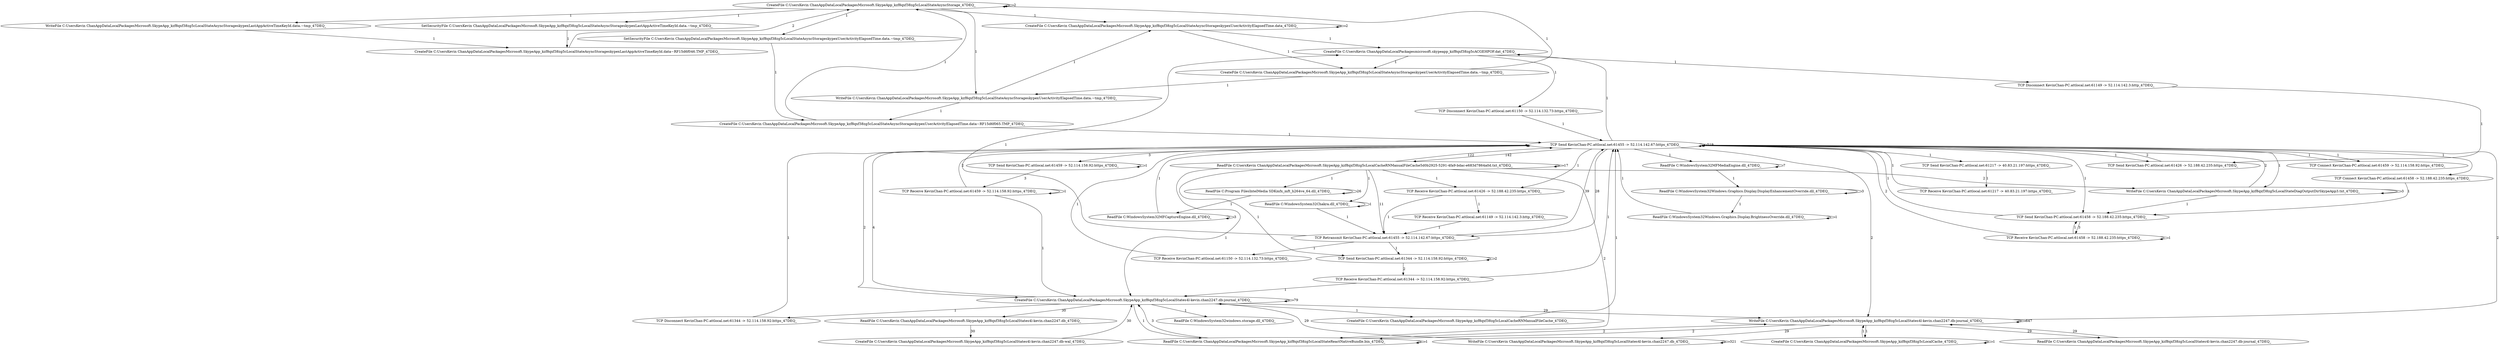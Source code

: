 strict digraph G {
  "CreateFile C:\Users\Kevin Chan\AppData\Local\Packages\Microsoft.SkypeApp_kzf8qxf38zg5c\LocalState\AsyncStorage_47DEQ_";
  "SetSecurityFile C:\Users\Kevin Chan\AppData\Local\Packages\Microsoft.SkypeApp_kzf8qxf38zg5c\LocalState\AsyncStorage\skypexLastAppActiveTimeKeyId.data.~tmp_47DEQ_";
  "CreateFile C:\Users\Kevin Chan\AppData\Local\Packages\Microsoft.SkypeApp_kzf8qxf38zg5c\LocalState\AsyncStorage\skypexLastAppActiveTimeKeyId.data~RF15d6f046.TMP_47DEQ_";
  "WriteFile C:\Users\Kevin Chan\AppData\Local\Packages\Microsoft.SkypeApp_kzf8qxf38zg5c\LocalState\AsyncStorage\skypexLastAppActiveTimeKeyId.data.~tmp_47DEQ_";
  "CreateFile C:\Users\Kevin Chan\AppData\Local\Packages\Microsoft.SkypeApp_kzf8qxf38zg5c\LocalState\AsyncStorage\skypexUserActivityElapsedTime.data_47DEQ_";
  "CreateFile C:\Users\Kevin Chan\AppData\Local\Packages\microsoft.skypeapp_kzf8qxf38zg5c\AC\GEH\POF.dat_47DEQ_";
  "CreateFile C:\Users\Kevin Chan\AppData\Local\Packages\Microsoft.SkypeApp_kzf8qxf38zg5c\LocalState\AsyncStorage\skypexUserActivityElapsedTime.data.~tmp_47DEQ_";
  "WriteFile C:\Users\Kevin Chan\AppData\Local\Packages\Microsoft.SkypeApp_kzf8qxf38zg5c\LocalState\AsyncStorage\skypexUserActivityElapsedTime.data.~tmp_47DEQ_";
  "SetSecurityFile C:\Users\Kevin Chan\AppData\Local\Packages\Microsoft.SkypeApp_kzf8qxf38zg5c\LocalState\AsyncStorage\skypexUserActivityElapsedTime.data.~tmp_47DEQ_";
  "CreateFile C:\Users\Kevin Chan\AppData\Local\Packages\Microsoft.SkypeApp_kzf8qxf38zg5c\LocalState\AsyncStorage\skypexUserActivityElapsedTime.data~RF15d6f065.TMP_47DEQ_";
  "TCP Send KevinChan-PC.attlocal.net:61455 -&gt; 52.114.142.67:https_47DEQ_";
  "ReadFile C:\Users\Kevin Chan\AppData\Local\Packages\Microsoft.SkypeApp_kzf8qxf38zg5c\LocalCache\RNManualFileCache\5d0b2925-5291-4fa9-bdac-e683d7864a0d.txt_47DEQ_";
  "TCP Retransmit KevinChan-PC.attlocal.net:61455 -&gt; 52.114.142.67:https_47DEQ_";
  "TCP Send KevinChan-PC.attlocal.net:61344 -&gt; 52.114.158.92:https_47DEQ_";
  "TCP Receive KevinChan-PC.attlocal.net:61344 -&gt; 52.114.158.92:https_47DEQ_";
  "CreateFile C:\Users\Kevin Chan\AppData\Local\Packages\Microsoft.SkypeApp_kzf8qxf38zg5c\LocalState\s4l-kevin.chan2247.db-journal_47DEQ_";
  "ReadFile C:\Users\Kevin Chan\AppData\Local\Packages\Microsoft.SkypeApp_kzf8qxf38zg5c\LocalState\s4l-kevin.chan2247.db_47DEQ_";
  "CreateFile C:\Users\Kevin Chan\AppData\Local\Packages\Microsoft.SkypeApp_kzf8qxf38zg5c\LocalState\s4l-kevin.chan2247.db-wal_47DEQ_";
  "WriteFile C:\Users\Kevin Chan\AppData\Local\Packages\Microsoft.SkypeApp_kzf8qxf38zg5c\LocalState\s4l-kevin.chan2247.db-journal_47DEQ_";
  "ReadFile C:\Users\Kevin Chan\AppData\Local\Packages\Microsoft.SkypeApp_kzf8qxf38zg5c\LocalState\s4l-kevin.chan2247.db-journal_47DEQ_";
  "WriteFile C:\Users\Kevin Chan\AppData\Local\Packages\Microsoft.SkypeApp_kzf8qxf38zg5c\LocalState\s4l-kevin.chan2247.db_47DEQ_";
  "ReadFile C:\Windows\System32\Chakra.dll_47DEQ_";
  "WriteFile C:\Users\Kevin Chan\AppData\Local\Packages\Microsoft.SkypeApp_kzf8qxf38zg5c\LocalState\DiagOutputDir\SkypeApp3.txt_47DEQ_";
  "TCP Disconnect KevinChan-PC.attlocal.net:61344 -&gt; 52.114.158.92:https_47DEQ_";
  "CreateFile C:\Users\Kevin Chan\AppData\Local\Packages\Microsoft.SkypeApp_kzf8qxf38zg5c\LocalCache_47DEQ_";
  "CreateFile C:\Users\Kevin Chan\AppData\Local\Packages\Microsoft.SkypeApp_kzf8qxf38zg5c\LocalCache\RNManualFileCache_47DEQ_";
  "ReadFile C:\Windows\System32\MFMediaEngine.dll_47DEQ_";
  "ReadFile C:\Windows\System32\Windows.Graphics.Display.DisplayEnhancementOverride.dll_47DEQ_";
  "ReadFile C:\Windows\System32\Windows.Graphics.Display.BrightnessOverride.dll_47DEQ_";
  "ReadFile C:\Program Files\Intel\Media SDK\mfx_mft_h264ve_64.dll_47DEQ_";
  "ReadFile C:\Windows\System32\MFCaptureEngine.dll_47DEQ_";
  "TCP Send KevinChan-PC.attlocal.net:61217 -&gt; 40.83.21.197:https_47DEQ_";
  "TCP Receive KevinChan-PC.attlocal.net:61217 -&gt; 40.83.21.197:https_47DEQ_";
  "TCP Receive KevinChan-PC.attlocal.net:61426 -&gt; 52.188.42.235:https_47DEQ_";
  "TCP Receive KevinChan-PC.attlocal.net:61149 -&gt; 52.114.142.3:http_47DEQ_";
  "TCP Disconnect KevinChan-PC.attlocal.net:61149 -&gt; 52.114.142.3:http_47DEQ_";
  "TCP Send KevinChan-PC.attlocal.net:61426 -&gt; 52.188.42.235:https_47DEQ_";
  "ReadFile C:\Users\Kevin Chan\AppData\Local\Packages\Microsoft.SkypeApp_kzf8qxf38zg5c\LocalState\ReactNativeBundle.bin_47DEQ_";
  "TCP Connect KevinChan-PC.attlocal.net:61458 -&gt; 52.188.42.235:https_47DEQ_";
  "TCP Send KevinChan-PC.attlocal.net:61458 -&gt; 52.188.42.235:https_47DEQ_";
  "TCP Receive KevinChan-PC.attlocal.net:61458 -&gt; 52.188.42.235:https_47DEQ_";
  "TCP Connect KevinChan-PC.attlocal.net:61459 -&gt; 52.114.158.92:https_47DEQ_";
  "TCP Send KevinChan-PC.attlocal.net:61459 -&gt; 52.114.158.92:https_47DEQ_";
  "TCP Receive KevinChan-PC.attlocal.net:61459 -&gt; 52.114.158.92:https_47DEQ_";
  "TCP Receive KevinChan-PC.attlocal.net:61150 -&gt; 52.114.132.73:https_47DEQ_";
  "TCP Disconnect KevinChan-PC.attlocal.net:61150 -&gt; 52.114.132.73:https_47DEQ_";
  "ReadFile C:\Windows\System32\windows.storage.dll_47DEQ_";
  "CreateFile C:\Users\Kevin Chan\AppData\Local\Packages\Microsoft.SkypeApp_kzf8qxf38zg5c\LocalState\AsyncStorage_47DEQ_" -> "SetSecurityFile C:\Users\Kevin Chan\AppData\Local\Packages\Microsoft.SkypeApp_kzf8qxf38zg5c\LocalState\AsyncStorage\skypexLastAppActiveTimeKeyId.data.~tmp_47DEQ_" [ label="1" ];
  "SetSecurityFile C:\Users\Kevin Chan\AppData\Local\Packages\Microsoft.SkypeApp_kzf8qxf38zg5c\LocalState\AsyncStorage\skypexLastAppActiveTimeKeyId.data.~tmp_47DEQ_" -> "CreateFile C:\Users\Kevin Chan\AppData\Local\Packages\Microsoft.SkypeApp_kzf8qxf38zg5c\LocalState\AsyncStorage\skypexLastAppActiveTimeKeyId.data~RF15d6f046.TMP_47DEQ_" [ label="1" ];
  "CreateFile C:\Users\Kevin Chan\AppData\Local\Packages\Microsoft.SkypeApp_kzf8qxf38zg5c\LocalState\AsyncStorage\skypexLastAppActiveTimeKeyId.data~RF15d6f046.TMP_47DEQ_" -> "CreateFile C:\Users\Kevin Chan\AppData\Local\Packages\Microsoft.SkypeApp_kzf8qxf38zg5c\LocalState\AsyncStorage_47DEQ_" [ label="2" ];
  "CreateFile C:\Users\Kevin Chan\AppData\Local\Packages\Microsoft.SkypeApp_kzf8qxf38zg5c\LocalState\AsyncStorage_47DEQ_" -> "CreateFile C:\Users\Kevin Chan\AppData\Local\Packages\Microsoft.SkypeApp_kzf8qxf38zg5c\LocalState\AsyncStorage_47DEQ_" [ label="2" ];
  "CreateFile C:\Users\Kevin Chan\AppData\Local\Packages\Microsoft.SkypeApp_kzf8qxf38zg5c\LocalState\AsyncStorage_47DEQ_" -> "WriteFile C:\Users\Kevin Chan\AppData\Local\Packages\Microsoft.SkypeApp_kzf8qxf38zg5c\LocalState\AsyncStorage\skypexLastAppActiveTimeKeyId.data.~tmp_47DEQ_" [ label="1" ];
  "WriteFile C:\Users\Kevin Chan\AppData\Local\Packages\Microsoft.SkypeApp_kzf8qxf38zg5c\LocalState\AsyncStorage\skypexLastAppActiveTimeKeyId.data.~tmp_47DEQ_" -> "CreateFile C:\Users\Kevin Chan\AppData\Local\Packages\Microsoft.SkypeApp_kzf8qxf38zg5c\LocalState\AsyncStorage\skypexLastAppActiveTimeKeyId.data~RF15d6f046.TMP_47DEQ_" [ label="1" ];
  "CreateFile C:\Users\Kevin Chan\AppData\Local\Packages\Microsoft.SkypeApp_kzf8qxf38zg5c\LocalState\AsyncStorage_47DEQ_" -> "CreateFile C:\Users\Kevin Chan\AppData\Local\Packages\Microsoft.SkypeApp_kzf8qxf38zg5c\LocalState\AsyncStorage\skypexUserActivityElapsedTime.data_47DEQ_" [ label="1" ];
  "CreateFile C:\Users\Kevin Chan\AppData\Local\Packages\Microsoft.SkypeApp_kzf8qxf38zg5c\LocalState\AsyncStorage\skypexUserActivityElapsedTime.data_47DEQ_" -> "CreateFile C:\Users\Kevin Chan\AppData\Local\Packages\Microsoft.SkypeApp_kzf8qxf38zg5c\LocalState\AsyncStorage\skypexUserActivityElapsedTime.data_47DEQ_" [ label="2" ];
  "CreateFile C:\Users\Kevin Chan\AppData\Local\Packages\Microsoft.SkypeApp_kzf8qxf38zg5c\LocalState\AsyncStorage\skypexUserActivityElapsedTime.data_47DEQ_" -> "CreateFile C:\Users\Kevin Chan\AppData\Local\Packages\microsoft.skypeapp_kzf8qxf38zg5c\AC\GEH\POF.dat_47DEQ_" [ label="1" ];
  "CreateFile C:\Users\Kevin Chan\AppData\Local\Packages\microsoft.skypeapp_kzf8qxf38zg5c\AC\GEH\POF.dat_47DEQ_" -> "CreateFile C:\Users\Kevin Chan\AppData\Local\Packages\Microsoft.SkypeApp_kzf8qxf38zg5c\LocalState\AsyncStorage\skypexUserActivityElapsedTime.data.~tmp_47DEQ_" [ label="1" ];
  "CreateFile C:\Users\Kevin Chan\AppData\Local\Packages\Microsoft.SkypeApp_kzf8qxf38zg5c\LocalState\AsyncStorage\skypexUserActivityElapsedTime.data.~tmp_47DEQ_" -> "WriteFile C:\Users\Kevin Chan\AppData\Local\Packages\Microsoft.SkypeApp_kzf8qxf38zg5c\LocalState\AsyncStorage\skypexUserActivityElapsedTime.data.~tmp_47DEQ_" [ label="1" ];
  "WriteFile C:\Users\Kevin Chan\AppData\Local\Packages\Microsoft.SkypeApp_kzf8qxf38zg5c\LocalState\AsyncStorage\skypexUserActivityElapsedTime.data.~tmp_47DEQ_" -> "CreateFile C:\Users\Kevin Chan\AppData\Local\Packages\Microsoft.SkypeApp_kzf8qxf38zg5c\LocalState\AsyncStorage\skypexUserActivityElapsedTime.data_47DEQ_" [ label="1" ];
  "CreateFile C:\Users\Kevin Chan\AppData\Local\Packages\Microsoft.SkypeApp_kzf8qxf38zg5c\LocalState\AsyncStorage\skypexUserActivityElapsedTime.data_47DEQ_" -> "CreateFile C:\Users\Kevin Chan\AppData\Local\Packages\Microsoft.SkypeApp_kzf8qxf38zg5c\LocalState\AsyncStorage\skypexUserActivityElapsedTime.data.~tmp_47DEQ_" [ label="1" ];
  "CreateFile C:\Users\Kevin Chan\AppData\Local\Packages\Microsoft.SkypeApp_kzf8qxf38zg5c\LocalState\AsyncStorage\skypexUserActivityElapsedTime.data.~tmp_47DEQ_" -> "CreateFile C:\Users\Kevin Chan\AppData\Local\Packages\Microsoft.SkypeApp_kzf8qxf38zg5c\LocalState\AsyncStorage_47DEQ_" [ label="1" ];
  "CreateFile C:\Users\Kevin Chan\AppData\Local\Packages\Microsoft.SkypeApp_kzf8qxf38zg5c\LocalState\AsyncStorage_47DEQ_" -> "SetSecurityFile C:\Users\Kevin Chan\AppData\Local\Packages\Microsoft.SkypeApp_kzf8qxf38zg5c\LocalState\AsyncStorage\skypexUserActivityElapsedTime.data.~tmp_47DEQ_" [ label="1" ];
  "SetSecurityFile C:\Users\Kevin Chan\AppData\Local\Packages\Microsoft.SkypeApp_kzf8qxf38zg5c\LocalState\AsyncStorage\skypexUserActivityElapsedTime.data.~tmp_47DEQ_" -> "CreateFile C:\Users\Kevin Chan\AppData\Local\Packages\Microsoft.SkypeApp_kzf8qxf38zg5c\LocalState\AsyncStorage\skypexUserActivityElapsedTime.data~RF15d6f065.TMP_47DEQ_" [ label="1" ];
  "CreateFile C:\Users\Kevin Chan\AppData\Local\Packages\Microsoft.SkypeApp_kzf8qxf38zg5c\LocalState\AsyncStorage\skypexUserActivityElapsedTime.data~RF15d6f065.TMP_47DEQ_" -> "CreateFile C:\Users\Kevin Chan\AppData\Local\Packages\Microsoft.SkypeApp_kzf8qxf38zg5c\LocalState\AsyncStorage_47DEQ_" [ label="1" ];
  "CreateFile C:\Users\Kevin Chan\AppData\Local\Packages\Microsoft.SkypeApp_kzf8qxf38zg5c\LocalState\AsyncStorage_47DEQ_" -> "WriteFile C:\Users\Kevin Chan\AppData\Local\Packages\Microsoft.SkypeApp_kzf8qxf38zg5c\LocalState\AsyncStorage\skypexUserActivityElapsedTime.data.~tmp_47DEQ_" [ label="1" ];
  "WriteFile C:\Users\Kevin Chan\AppData\Local\Packages\Microsoft.SkypeApp_kzf8qxf38zg5c\LocalState\AsyncStorage\skypexUserActivityElapsedTime.data.~tmp_47DEQ_" -> "CreateFile C:\Users\Kevin Chan\AppData\Local\Packages\Microsoft.SkypeApp_kzf8qxf38zg5c\LocalState\AsyncStorage\skypexUserActivityElapsedTime.data~RF15d6f065.TMP_47DEQ_" [ label="1" ];
  "CreateFile C:\Users\Kevin Chan\AppData\Local\Packages\Microsoft.SkypeApp_kzf8qxf38zg5c\LocalState\AsyncStorage\skypexUserActivityElapsedTime.data~RF15d6f065.TMP_47DEQ_" -> "TCP Send KevinChan-PC.attlocal.net:61455 -&gt; 52.114.142.67:https_47DEQ_" [ label="1" ];
  "TCP Send KevinChan-PC.attlocal.net:61455 -&gt; 52.114.142.67:https_47DEQ_" -> "TCP Send KevinChan-PC.attlocal.net:61455 -&gt; 52.114.142.67:https_47DEQ_" [ label="519" ];
  "TCP Send KevinChan-PC.attlocal.net:61455 -&gt; 52.114.142.67:https_47DEQ_" -> "ReadFile C:\Users\Kevin Chan\AppData\Local\Packages\Microsoft.SkypeApp_kzf8qxf38zg5c\LocalCache\RNManualFileCache\5d0b2925-5291-4fa9-bdac-e683d7864a0d.txt_47DEQ_" [ label="142" ];
  "ReadFile C:\Users\Kevin Chan\AppData\Local\Packages\Microsoft.SkypeApp_kzf8qxf38zg5c\LocalCache\RNManualFileCache\5d0b2925-5291-4fa9-bdac-e683d7864a0d.txt_47DEQ_" -> "TCP Send KevinChan-PC.attlocal.net:61455 -&gt; 52.114.142.67:https_47DEQ_" [ label="122" ];
  "TCP Send KevinChan-PC.attlocal.net:61455 -&gt; 52.114.142.67:https_47DEQ_" -> "TCP Retransmit KevinChan-PC.attlocal.net:61455 -&gt; 52.114.142.67:https_47DEQ_" [ label="28" ];
  "TCP Retransmit KevinChan-PC.attlocal.net:61455 -&gt; 52.114.142.67:https_47DEQ_" -> "TCP Send KevinChan-PC.attlocal.net:61455 -&gt; 52.114.142.67:https_47DEQ_" [ label="39" ];
  "ReadFile C:\Users\Kevin Chan\AppData\Local\Packages\Microsoft.SkypeApp_kzf8qxf38zg5c\LocalCache\RNManualFileCache\5d0b2925-5291-4fa9-bdac-e683d7864a0d.txt_47DEQ_" -> "TCP Send KevinChan-PC.attlocal.net:61344 -&gt; 52.114.158.92:https_47DEQ_" [ label="1" ];
  "TCP Send KevinChan-PC.attlocal.net:61344 -&gt; 52.114.158.92:https_47DEQ_" -> "TCP Send KevinChan-PC.attlocal.net:61344 -&gt; 52.114.158.92:https_47DEQ_" [ label="2" ];
  "TCP Send KevinChan-PC.attlocal.net:61344 -&gt; 52.114.158.92:https_47DEQ_" -> "TCP Receive KevinChan-PC.attlocal.net:61344 -&gt; 52.114.158.92:https_47DEQ_" [ label="2" ];
  "TCP Receive KevinChan-PC.attlocal.net:61344 -&gt; 52.114.158.92:https_47DEQ_" -> "CreateFile C:\Users\Kevin Chan\AppData\Local\Packages\Microsoft.SkypeApp_kzf8qxf38zg5c\LocalState\s4l-kevin.chan2247.db-journal_47DEQ_" [ label="1" ];
  "CreateFile C:\Users\Kevin Chan\AppData\Local\Packages\Microsoft.SkypeApp_kzf8qxf38zg5c\LocalState\s4l-kevin.chan2247.db-journal_47DEQ_" -> "ReadFile C:\Users\Kevin Chan\AppData\Local\Packages\Microsoft.SkypeApp_kzf8qxf38zg5c\LocalState\s4l-kevin.chan2247.db_47DEQ_" [ label="30" ];
  "ReadFile C:\Users\Kevin Chan\AppData\Local\Packages\Microsoft.SkypeApp_kzf8qxf38zg5c\LocalState\s4l-kevin.chan2247.db_47DEQ_" -> "CreateFile C:\Users\Kevin Chan\AppData\Local\Packages\Microsoft.SkypeApp_kzf8qxf38zg5c\LocalState\s4l-kevin.chan2247.db-wal_47DEQ_" [ label="30" ];
  "CreateFile C:\Users\Kevin Chan\AppData\Local\Packages\Microsoft.SkypeApp_kzf8qxf38zg5c\LocalState\s4l-kevin.chan2247.db-wal_47DEQ_" -> "CreateFile C:\Users\Kevin Chan\AppData\Local\Packages\Microsoft.SkypeApp_kzf8qxf38zg5c\LocalState\s4l-kevin.chan2247.db-journal_47DEQ_" [ label="30" ];
  "CreateFile C:\Users\Kevin Chan\AppData\Local\Packages\Microsoft.SkypeApp_kzf8qxf38zg5c\LocalState\s4l-kevin.chan2247.db-journal_47DEQ_" -> "CreateFile C:\Users\Kevin Chan\AppData\Local\Packages\Microsoft.SkypeApp_kzf8qxf38zg5c\LocalState\s4l-kevin.chan2247.db-journal_47DEQ_" [ label="79" ];
  "CreateFile C:\Users\Kevin Chan\AppData\Local\Packages\Microsoft.SkypeApp_kzf8qxf38zg5c\LocalState\s4l-kevin.chan2247.db-journal_47DEQ_" -> "WriteFile C:\Users\Kevin Chan\AppData\Local\Packages\Microsoft.SkypeApp_kzf8qxf38zg5c\LocalState\s4l-kevin.chan2247.db-journal_47DEQ_" [ label="29" ];
  "WriteFile C:\Users\Kevin Chan\AppData\Local\Packages\Microsoft.SkypeApp_kzf8qxf38zg5c\LocalState\s4l-kevin.chan2247.db-journal_47DEQ_" -> "WriteFile C:\Users\Kevin Chan\AppData\Local\Packages\Microsoft.SkypeApp_kzf8qxf38zg5c\LocalState\s4l-kevin.chan2247.db-journal_47DEQ_" [ label="647" ];
  "WriteFile C:\Users\Kevin Chan\AppData\Local\Packages\Microsoft.SkypeApp_kzf8qxf38zg5c\LocalState\s4l-kevin.chan2247.db-journal_47DEQ_" -> "ReadFile C:\Users\Kevin Chan\AppData\Local\Packages\Microsoft.SkypeApp_kzf8qxf38zg5c\LocalState\s4l-kevin.chan2247.db-journal_47DEQ_" [ label="29" ];
  "ReadFile C:\Users\Kevin Chan\AppData\Local\Packages\Microsoft.SkypeApp_kzf8qxf38zg5c\LocalState\s4l-kevin.chan2247.db-journal_47DEQ_" -> "WriteFile C:\Users\Kevin Chan\AppData\Local\Packages\Microsoft.SkypeApp_kzf8qxf38zg5c\LocalState\s4l-kevin.chan2247.db-journal_47DEQ_" [ label="29" ];
  "WriteFile C:\Users\Kevin Chan\AppData\Local\Packages\Microsoft.SkypeApp_kzf8qxf38zg5c\LocalState\s4l-kevin.chan2247.db-journal_47DEQ_" -> "TCP Send KevinChan-PC.attlocal.net:61455 -&gt; 52.114.142.67:https_47DEQ_" [ label="2" ];
  "TCP Send KevinChan-PC.attlocal.net:61455 -&gt; 52.114.142.67:https_47DEQ_" -> "WriteFile C:\Users\Kevin Chan\AppData\Local\Packages\Microsoft.SkypeApp_kzf8qxf38zg5c\LocalState\s4l-kevin.chan2247.db-journal_47DEQ_" [ label="2" ];
  "WriteFile C:\Users\Kevin Chan\AppData\Local\Packages\Microsoft.SkypeApp_kzf8qxf38zg5c\LocalState\s4l-kevin.chan2247.db-journal_47DEQ_" -> "WriteFile C:\Users\Kevin Chan\AppData\Local\Packages\Microsoft.SkypeApp_kzf8qxf38zg5c\LocalState\s4l-kevin.chan2247.db_47DEQ_" [ label="29" ];
  "WriteFile C:\Users\Kevin Chan\AppData\Local\Packages\Microsoft.SkypeApp_kzf8qxf38zg5c\LocalState\s4l-kevin.chan2247.db_47DEQ_" -> "WriteFile C:\Users\Kevin Chan\AppData\Local\Packages\Microsoft.SkypeApp_kzf8qxf38zg5c\LocalState\s4l-kevin.chan2247.db_47DEQ_" [ label="321" ];
  "WriteFile C:\Users\Kevin Chan\AppData\Local\Packages\Microsoft.SkypeApp_kzf8qxf38zg5c\LocalState\s4l-kevin.chan2247.db_47DEQ_" -> "CreateFile C:\Users\Kevin Chan\AppData\Local\Packages\Microsoft.SkypeApp_kzf8qxf38zg5c\LocalState\s4l-kevin.chan2247.db-journal_47DEQ_" [ label="29" ];
  "CreateFile C:\Users\Kevin Chan\AppData\Local\Packages\Microsoft.SkypeApp_kzf8qxf38zg5c\LocalState\s4l-kevin.chan2247.db-journal_47DEQ_" -> "TCP Send KevinChan-PC.attlocal.net:61455 -&gt; 52.114.142.67:https_47DEQ_" [ label="4" ];
  "ReadFile C:\Users\Kevin Chan\AppData\Local\Packages\Microsoft.SkypeApp_kzf8qxf38zg5c\LocalCache\RNManualFileCache\5d0b2925-5291-4fa9-bdac-e683d7864a0d.txt_47DEQ_" -> "ReadFile C:\Windows\System32\Chakra.dll_47DEQ_" [ label="1" ];
  "ReadFile C:\Windows\System32\Chakra.dll_47DEQ_" -> "ReadFile C:\Windows\System32\Chakra.dll_47DEQ_" [ label="1" ];
  "ReadFile C:\Windows\System32\Chakra.dll_47DEQ_" -> "TCP Retransmit KevinChan-PC.attlocal.net:61455 -&gt; 52.114.142.67:https_47DEQ_" [ label="1" ];
  "TCP Send KevinChan-PC.attlocal.net:61455 -&gt; 52.114.142.67:https_47DEQ_" -> "CreateFile C:\Users\Kevin Chan\AppData\Local\Packages\Microsoft.SkypeApp_kzf8qxf38zg5c\LocalState\s4l-kevin.chan2247.db-journal_47DEQ_" [ label="2" ];
  "ReadFile C:\Users\Kevin Chan\AppData\Local\Packages\Microsoft.SkypeApp_kzf8qxf38zg5c\LocalCache\RNManualFileCache\5d0b2925-5291-4fa9-bdac-e683d7864a0d.txt_47DEQ_" -> "TCP Retransmit KevinChan-PC.attlocal.net:61455 -&gt; 52.114.142.67:https_47DEQ_" [ label="11" ];
  "TCP Send KevinChan-PC.attlocal.net:61455 -&gt; 52.114.142.67:https_47DEQ_" -> "WriteFile C:\Users\Kevin Chan\AppData\Local\Packages\Microsoft.SkypeApp_kzf8qxf38zg5c\LocalState\DiagOutputDir\SkypeApp3.txt_47DEQ_" [ label="1" ];
  "WriteFile C:\Users\Kevin Chan\AppData\Local\Packages\Microsoft.SkypeApp_kzf8qxf38zg5c\LocalState\DiagOutputDir\SkypeApp3.txt_47DEQ_" -> "WriteFile C:\Users\Kevin Chan\AppData\Local\Packages\Microsoft.SkypeApp_kzf8qxf38zg5c\LocalState\DiagOutputDir\SkypeApp3.txt_47DEQ_" [ label="3" ];
  "WriteFile C:\Users\Kevin Chan\AppData\Local\Packages\Microsoft.SkypeApp_kzf8qxf38zg5c\LocalState\DiagOutputDir\SkypeApp3.txt_47DEQ_" -> "TCP Send KevinChan-PC.attlocal.net:61455 -&gt; 52.114.142.67:https_47DEQ_" [ label="2" ];
  "TCP Retransmit KevinChan-PC.attlocal.net:61455 -&gt; 52.114.142.67:https_47DEQ_" -> "TCP Send KevinChan-PC.attlocal.net:61344 -&gt; 52.114.158.92:https_47DEQ_" [ label="1" ];
  "TCP Receive KevinChan-PC.attlocal.net:61344 -&gt; 52.114.158.92:https_47DEQ_" -> "TCP Send KevinChan-PC.attlocal.net:61455 -&gt; 52.114.142.67:https_47DEQ_" [ label="1" ];
  "ReadFile C:\Users\Kevin Chan\AppData\Local\Packages\Microsoft.SkypeApp_kzf8qxf38zg5c\LocalCache\RNManualFileCache\5d0b2925-5291-4fa9-bdac-e683d7864a0d.txt_47DEQ_" -> "CreateFile C:\Users\Kevin Chan\AppData\Local\Packages\Microsoft.SkypeApp_kzf8qxf38zg5c\LocalState\s4l-kevin.chan2247.db-journal_47DEQ_" [ label="1" ];
  "CreateFile C:\Users\Kevin Chan\AppData\Local\Packages\Microsoft.SkypeApp_kzf8qxf38zg5c\LocalState\s4l-kevin.chan2247.db-journal_47DEQ_" -> "TCP Disconnect KevinChan-PC.attlocal.net:61344 -&gt; 52.114.158.92:https_47DEQ_" [ label="1" ];
  "TCP Disconnect KevinChan-PC.attlocal.net:61344 -&gt; 52.114.158.92:https_47DEQ_" -> "TCP Send KevinChan-PC.attlocal.net:61455 -&gt; 52.114.142.67:https_47DEQ_" [ label="1" ];
  "WriteFile C:\Users\Kevin Chan\AppData\Local\Packages\Microsoft.SkypeApp_kzf8qxf38zg5c\LocalState\s4l-kevin.chan2247.db-journal_47DEQ_" -> "CreateFile C:\Users\Kevin Chan\AppData\Local\Packages\Microsoft.SkypeApp_kzf8qxf38zg5c\LocalCache_47DEQ_" [ label="1" ];
  "CreateFile C:\Users\Kevin Chan\AppData\Local\Packages\Microsoft.SkypeApp_kzf8qxf38zg5c\LocalCache_47DEQ_" -> "CreateFile C:\Users\Kevin Chan\AppData\Local\Packages\Microsoft.SkypeApp_kzf8qxf38zg5c\LocalCache_47DEQ_" [ label="1" ];
  "CreateFile C:\Users\Kevin Chan\AppData\Local\Packages\Microsoft.SkypeApp_kzf8qxf38zg5c\LocalCache_47DEQ_" -> "WriteFile C:\Users\Kevin Chan\AppData\Local\Packages\Microsoft.SkypeApp_kzf8qxf38zg5c\LocalState\s4l-kevin.chan2247.db-journal_47DEQ_" [ label="1" ];
  "CreateFile C:\Users\Kevin Chan\AppData\Local\Packages\Microsoft.SkypeApp_kzf8qxf38zg5c\LocalState\s4l-kevin.chan2247.db-journal_47DEQ_" -> "CreateFile C:\Users\Kevin Chan\AppData\Local\Packages\Microsoft.SkypeApp_kzf8qxf38zg5c\LocalCache\RNManualFileCache_47DEQ_" [ label="1" ];
  "CreateFile C:\Users\Kevin Chan\AppData\Local\Packages\Microsoft.SkypeApp_kzf8qxf38zg5c\LocalCache\RNManualFileCache_47DEQ_" -> "TCP Send KevinChan-PC.attlocal.net:61455 -&gt; 52.114.142.67:https_47DEQ_" [ label="1" ];
  "TCP Send KevinChan-PC.attlocal.net:61455 -&gt; 52.114.142.67:https_47DEQ_" -> "ReadFile C:\Windows\System32\MFMediaEngine.dll_47DEQ_" [ label="1" ];
  "ReadFile C:\Windows\System32\MFMediaEngine.dll_47DEQ_" -> "ReadFile C:\Windows\System32\MFMediaEngine.dll_47DEQ_" [ label="7" ];
  "ReadFile C:\Windows\System32\MFMediaEngine.dll_47DEQ_" -> "ReadFile C:\Windows\System32\Windows.Graphics.Display.DisplayEnhancementOverride.dll_47DEQ_" [ label="1" ];
  "ReadFile C:\Windows\System32\Windows.Graphics.Display.DisplayEnhancementOverride.dll_47DEQ_" -> "ReadFile C:\Windows\System32\Windows.Graphics.Display.DisplayEnhancementOverride.dll_47DEQ_" [ label="3" ];
  "ReadFile C:\Windows\System32\Windows.Graphics.Display.DisplayEnhancementOverride.dll_47DEQ_" -> "ReadFile C:\Windows\System32\Windows.Graphics.Display.BrightnessOverride.dll_47DEQ_" [ label="1" ];
  "ReadFile C:\Windows\System32\Windows.Graphics.Display.BrightnessOverride.dll_47DEQ_" -> "ReadFile C:\Windows\System32\Windows.Graphics.Display.BrightnessOverride.dll_47DEQ_" [ label="1" ];
  "ReadFile C:\Windows\System32\Windows.Graphics.Display.BrightnessOverride.dll_47DEQ_" -> "TCP Send KevinChan-PC.attlocal.net:61455 -&gt; 52.114.142.67:https_47DEQ_" [ label="1" ];
  "ReadFile C:\Users\Kevin Chan\AppData\Local\Packages\Microsoft.SkypeApp_kzf8qxf38zg5c\LocalCache\RNManualFileCache\5d0b2925-5291-4fa9-bdac-e683d7864a0d.txt_47DEQ_" -> "ReadFile C:\Program Files\Intel\Media SDK\mfx_mft_h264ve_64.dll_47DEQ_" [ label="1" ];
  "ReadFile C:\Program Files\Intel\Media SDK\mfx_mft_h264ve_64.dll_47DEQ_" -> "ReadFile C:\Program Files\Intel\Media SDK\mfx_mft_h264ve_64.dll_47DEQ_" [ label="26" ];
  "ReadFile C:\Program Files\Intel\Media SDK\mfx_mft_h264ve_64.dll_47DEQ_" -> "ReadFile C:\Windows\System32\MFCaptureEngine.dll_47DEQ_" [ label="1" ];
  "ReadFile C:\Windows\System32\MFCaptureEngine.dll_47DEQ_" -> "ReadFile C:\Windows\System32\MFCaptureEngine.dll_47DEQ_" [ label="3" ];
  "ReadFile C:\Windows\System32\MFCaptureEngine.dll_47DEQ_" -> "TCP Send KevinChan-PC.attlocal.net:61455 -&gt; 52.114.142.67:https_47DEQ_" [ label="1" ];
  "TCP Send KevinChan-PC.attlocal.net:61455 -&gt; 52.114.142.67:https_47DEQ_" -> "TCP Send KevinChan-PC.attlocal.net:61217 -&gt; 40.83.21.197:https_47DEQ_" [ label="1" ];
  "TCP Send KevinChan-PC.attlocal.net:61217 -&gt; 40.83.21.197:https_47DEQ_" -> "TCP Receive KevinChan-PC.attlocal.net:61217 -&gt; 40.83.21.197:https_47DEQ_" [ label="1" ];
  "TCP Receive KevinChan-PC.attlocal.net:61217 -&gt; 40.83.21.197:https_47DEQ_" -> "TCP Send KevinChan-PC.attlocal.net:61455 -&gt; 52.114.142.67:https_47DEQ_" [ label="1" ];
  "TCP Send KevinChan-PC.attlocal.net:61455 -&gt; 52.114.142.67:https_47DEQ_" -> "TCP Receive KevinChan-PC.attlocal.net:61426 -&gt; 52.188.42.235:https_47DEQ_" [ label="1" ];
  "TCP Receive KevinChan-PC.attlocal.net:61426 -&gt; 52.188.42.235:https_47DEQ_" -> "TCP Receive KevinChan-PC.attlocal.net:61149 -&gt; 52.114.142.3:http_47DEQ_" [ label="1" ];
  "TCP Receive KevinChan-PC.attlocal.net:61149 -&gt; 52.114.142.3:http_47DEQ_" -> "TCP Retransmit KevinChan-PC.attlocal.net:61455 -&gt; 52.114.142.67:https_47DEQ_" [ label="1" ];
  "TCP Retransmit KevinChan-PC.attlocal.net:61455 -&gt; 52.114.142.67:https_47DEQ_" -> "CreateFile C:\Users\Kevin Chan\AppData\Local\Packages\microsoft.skypeapp_kzf8qxf38zg5c\AC\GEH\POF.dat_47DEQ_" [ label="1" ];
  "CreateFile C:\Users\Kevin Chan\AppData\Local\Packages\microsoft.skypeapp_kzf8qxf38zg5c\AC\GEH\POF.dat_47DEQ_" -> "TCP Disconnect KevinChan-PC.attlocal.net:61149 -&gt; 52.114.142.3:http_47DEQ_" [ label="1" ];
  "TCP Disconnect KevinChan-PC.attlocal.net:61149 -&gt; 52.114.142.3:http_47DEQ_" -> "TCP Send KevinChan-PC.attlocal.net:61426 -&gt; 52.188.42.235:https_47DEQ_" [ label="1" ];
  "TCP Send KevinChan-PC.attlocal.net:61426 -&gt; 52.188.42.235:https_47DEQ_" -> "TCP Send KevinChan-PC.attlocal.net:61455 -&gt; 52.114.142.67:https_47DEQ_" [ label="2" ];
  "ReadFile C:\Users\Kevin Chan\AppData\Local\Packages\Microsoft.SkypeApp_kzf8qxf38zg5c\LocalCache\RNManualFileCache\5d0b2925-5291-4fa9-bdac-e683d7864a0d.txt_47DEQ_" -> "ReadFile C:\Users\Kevin Chan\AppData\Local\Packages\Microsoft.SkypeApp_kzf8qxf38zg5c\LocalState\ReactNativeBundle.bin_47DEQ_" [ label="2" ];
  "ReadFile C:\Users\Kevin Chan\AppData\Local\Packages\Microsoft.SkypeApp_kzf8qxf38zg5c\LocalState\ReactNativeBundle.bin_47DEQ_" -> "ReadFile C:\Users\Kevin Chan\AppData\Local\Packages\Microsoft.SkypeApp_kzf8qxf38zg5c\LocalState\ReactNativeBundle.bin_47DEQ_" [ label="1" ];
  "ReadFile C:\Users\Kevin Chan\AppData\Local\Packages\Microsoft.SkypeApp_kzf8qxf38zg5c\LocalState\ReactNativeBundle.bin_47DEQ_" -> "CreateFile C:\Users\Kevin Chan\AppData\Local\Packages\Microsoft.SkypeApp_kzf8qxf38zg5c\LocalState\s4l-kevin.chan2247.db-journal_47DEQ_" [ label="3" ];
  "TCP Send KevinChan-PC.attlocal.net:61455 -&gt; 52.114.142.67:https_47DEQ_" -> "TCP Connect KevinChan-PC.attlocal.net:61458 -&gt; 52.188.42.235:https_47DEQ_" [ label="1" ];
  "TCP Connect KevinChan-PC.attlocal.net:61458 -&gt; 52.188.42.235:https_47DEQ_" -> "TCP Send KevinChan-PC.attlocal.net:61458 -&gt; 52.188.42.235:https_47DEQ_" [ label="1" ];
  "TCP Send KevinChan-PC.attlocal.net:61458 -&gt; 52.188.42.235:https_47DEQ_" -> "TCP Receive KevinChan-PC.attlocal.net:61458 -&gt; 52.188.42.235:https_47DEQ_" [ label="3" ];
  "TCP Receive KevinChan-PC.attlocal.net:61458 -&gt; 52.188.42.235:https_47DEQ_" -> "TCP Receive KevinChan-PC.attlocal.net:61458 -&gt; 52.188.42.235:https_47DEQ_" [ label="1" ];
  "TCP Receive KevinChan-PC.attlocal.net:61458 -&gt; 52.188.42.235:https_47DEQ_" -> "TCP Send KevinChan-PC.attlocal.net:61455 -&gt; 52.114.142.67:https_47DEQ_" [ label="2" ];
  "ReadFile C:\Users\Kevin Chan\AppData\Local\Packages\Microsoft.SkypeApp_kzf8qxf38zg5c\LocalCache\RNManualFileCache\5d0b2925-5291-4fa9-bdac-e683d7864a0d.txt_47DEQ_" -> "WriteFile C:\Users\Kevin Chan\AppData\Local\Packages\Microsoft.SkypeApp_kzf8qxf38zg5c\LocalState\DiagOutputDir\SkypeApp3.txt_47DEQ_" [ label="2" ];
  "WriteFile C:\Users\Kevin Chan\AppData\Local\Packages\Microsoft.SkypeApp_kzf8qxf38zg5c\LocalState\DiagOutputDir\SkypeApp3.txt_47DEQ_" -> "TCP Send KevinChan-PC.attlocal.net:61458 -&gt; 52.188.42.235:https_47DEQ_" [ label="1" ];
  "TCP Receive KevinChan-PC.attlocal.net:61458 -&gt; 52.188.42.235:https_47DEQ_" -> "TCP Send KevinChan-PC.attlocal.net:61458 -&gt; 52.188.42.235:https_47DEQ_" [ label="1" ];
  "TCP Send KevinChan-PC.attlocal.net:61458 -&gt; 52.188.42.235:https_47DEQ_" -> "TCP Send KevinChan-PC.attlocal.net:61455 -&gt; 52.114.142.67:https_47DEQ_" [ label="1" ];
  "TCP Send KevinChan-PC.attlocal.net:61455 -&gt; 52.114.142.67:https_47DEQ_" -> "TCP Send KevinChan-PC.attlocal.net:61458 -&gt; 52.188.42.235:https_47DEQ_" [ label="1" ];
  "TCP Send KevinChan-PC.attlocal.net:61455 -&gt; 52.114.142.67:https_47DEQ_" -> "TCP Connect KevinChan-PC.attlocal.net:61459 -&gt; 52.114.158.92:https_47DEQ_" [ label="1" ];
  "TCP Connect KevinChan-PC.attlocal.net:61459 -&gt; 52.114.158.92:https_47DEQ_" -> "TCP Send KevinChan-PC.attlocal.net:61455 -&gt; 52.114.142.67:https_47DEQ_" [ label="1" ];
  "TCP Send KevinChan-PC.attlocal.net:61455 -&gt; 52.114.142.67:https_47DEQ_" -> "TCP Send KevinChan-PC.attlocal.net:61459 -&gt; 52.114.158.92:https_47DEQ_" [ label="3" ];
  "TCP Send KevinChan-PC.attlocal.net:61459 -&gt; 52.114.158.92:https_47DEQ_" -> "TCP Receive KevinChan-PC.attlocal.net:61459 -&gt; 52.114.158.92:https_47DEQ_" [ label="3" ];
  "TCP Receive KevinChan-PC.attlocal.net:61459 -&gt; 52.114.158.92:https_47DEQ_" -> "TCP Receive KevinChan-PC.attlocal.net:61459 -&gt; 52.114.158.92:https_47DEQ_" [ label="1" ];
  "TCP Receive KevinChan-PC.attlocal.net:61459 -&gt; 52.114.158.92:https_47DEQ_" -> "TCP Send KevinChan-PC.attlocal.net:61455 -&gt; 52.114.142.67:https_47DEQ_" [ label="2" ];
  "TCP Send KevinChan-PC.attlocal.net:61459 -&gt; 52.114.158.92:https_47DEQ_" -> "TCP Send KevinChan-PC.attlocal.net:61459 -&gt; 52.114.158.92:https_47DEQ_" [ label="1" ];
  "TCP Receive KevinChan-PC.attlocal.net:61459 -&gt; 52.114.158.92:https_47DEQ_" -> "CreateFile C:\Users\Kevin Chan\AppData\Local\Packages\Microsoft.SkypeApp_kzf8qxf38zg5c\LocalState\s4l-kevin.chan2247.db-journal_47DEQ_" [ label="1" ];
  "TCP Retransmit KevinChan-PC.attlocal.net:61455 -&gt; 52.114.142.67:https_47DEQ_" -> "TCP Receive KevinChan-PC.attlocal.net:61150 -&gt; 52.114.132.73:https_47DEQ_" [ label="1" ];
  "TCP Receive KevinChan-PC.attlocal.net:61150 -&gt; 52.114.132.73:https_47DEQ_" -> "TCP Send KevinChan-PC.attlocal.net:61455 -&gt; 52.114.142.67:https_47DEQ_" [ label="1" ];
  "TCP Send KevinChan-PC.attlocal.net:61455 -&gt; 52.114.142.67:https_47DEQ_" -> "CreateFile C:\Users\Kevin Chan\AppData\Local\Packages\microsoft.skypeapp_kzf8qxf38zg5c\AC\GEH\POF.dat_47DEQ_" [ label="1" ];
  "CreateFile C:\Users\Kevin Chan\AppData\Local\Packages\microsoft.skypeapp_kzf8qxf38zg5c\AC\GEH\POF.dat_47DEQ_" -> "TCP Disconnect KevinChan-PC.attlocal.net:61150 -&gt; 52.114.132.73:https_47DEQ_" [ label="1" ];
  "TCP Disconnect KevinChan-PC.attlocal.net:61150 -&gt; 52.114.132.73:https_47DEQ_" -> "TCP Send KevinChan-PC.attlocal.net:61455 -&gt; 52.114.142.67:https_47DEQ_" [ label="1" ];
  "ReadFile C:\Users\Kevin Chan\AppData\Local\Packages\Microsoft.SkypeApp_kzf8qxf38zg5c\LocalCache\RNManualFileCache\5d0b2925-5291-4fa9-bdac-e683d7864a0d.txt_47DEQ_" -> "TCP Receive KevinChan-PC.attlocal.net:61426 -&gt; 52.188.42.235:https_47DEQ_" [ label="1" ];
  "TCP Receive KevinChan-PC.attlocal.net:61426 -&gt; 52.188.42.235:https_47DEQ_" -> "TCP Retransmit KevinChan-PC.attlocal.net:61455 -&gt; 52.114.142.67:https_47DEQ_" [ label="1" ];
  "TCP Send KevinChan-PC.attlocal.net:61455 -&gt; 52.114.142.67:https_47DEQ_" -> "TCP Send KevinChan-PC.attlocal.net:61426 -&gt; 52.188.42.235:https_47DEQ_" [ label="1" ];
  "ReadFile C:\Users\Kevin Chan\AppData\Local\Packages\Microsoft.SkypeApp_kzf8qxf38zg5c\LocalCache\RNManualFileCache\5d0b2925-5291-4fa9-bdac-e683d7864a0d.txt_47DEQ_" -> "ReadFile C:\Users\Kevin Chan\AppData\Local\Packages\Microsoft.SkypeApp_kzf8qxf38zg5c\LocalCache\RNManualFileCache\5d0b2925-5291-4fa9-bdac-e683d7864a0d.txt_47DEQ_" [ label="17" ];
  "WriteFile C:\Users\Kevin Chan\AppData\Local\Packages\Microsoft.SkypeApp_kzf8qxf38zg5c\LocalState\s4l-kevin.chan2247.db-journal_47DEQ_" -> "ReadFile C:\Users\Kevin Chan\AppData\Local\Packages\Microsoft.SkypeApp_kzf8qxf38zg5c\LocalState\ReactNativeBundle.bin_47DEQ_" [ label="2" ];
  "ReadFile C:\Users\Kevin Chan\AppData\Local\Packages\Microsoft.SkypeApp_kzf8qxf38zg5c\LocalState\ReactNativeBundle.bin_47DEQ_" -> "WriteFile C:\Users\Kevin Chan\AppData\Local\Packages\Microsoft.SkypeApp_kzf8qxf38zg5c\LocalState\s4l-kevin.chan2247.db-journal_47DEQ_" [ label="2" ];
  "CreateFile C:\Users\Kevin Chan\AppData\Local\Packages\Microsoft.SkypeApp_kzf8qxf38zg5c\LocalState\s4l-kevin.chan2247.db-journal_47DEQ_" -> "ReadFile C:\Users\Kevin Chan\AppData\Local\Packages\Microsoft.SkypeApp_kzf8qxf38zg5c\LocalState\ReactNativeBundle.bin_47DEQ_" [ label="1" ];
  "CreateFile C:\Users\Kevin Chan\AppData\Local\Packages\Microsoft.SkypeApp_kzf8qxf38zg5c\LocalState\s4l-kevin.chan2247.db-journal_47DEQ_" -> "ReadFile C:\Windows\System32\windows.storage.dll_47DEQ_" [ label="1" ];
}
